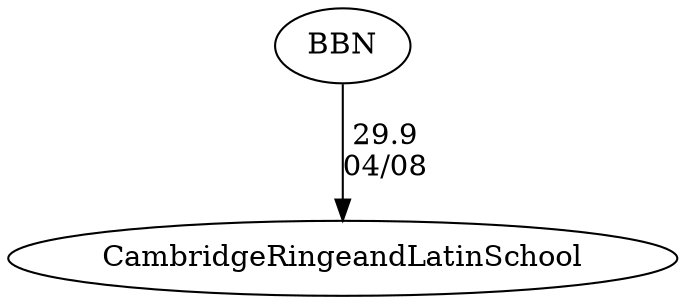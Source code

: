 digraph girls2foursCambridgeRingeandLatinSchool {BBN [URL="girls2foursCambridgeRingeandLatinSchoolBBN.html"];CambridgeRingeandLatinSchool [URL="girls2foursCambridgeRingeandLatinSchoolCambridgeRingeandLatinSchool.html"];BBN -> CambridgeRingeandLatinSchool[label="29.9
04/08", weight="71", tooltip="NEIRA Boys & Girls Fours,Cambridge Mayor's Cup: CRLS vs. BB&N			
Distance: 1250 m Conditions: Brisk but bright and sunny, 10-15 mph cross-tail wind, becoming more cross and less tail over the afternoon. Order of races was boys/girls, 4/5V, 3V, 2V, 1V. Comments: All floating starts. Boys' 4/5V race started 1+ length over the line. 
The Mayor's Cup trophies for the 1V races stay with BB&N (boys) and CRLS (girls).
Thanks to BB&N and congratulations to all for a great day of early season racing!
None", URL="http://www.row2k.com/results/resultspage.cfm?UID=F97C64017C4CB0D51F42090A16048CB5&cat=5", random="random"]}